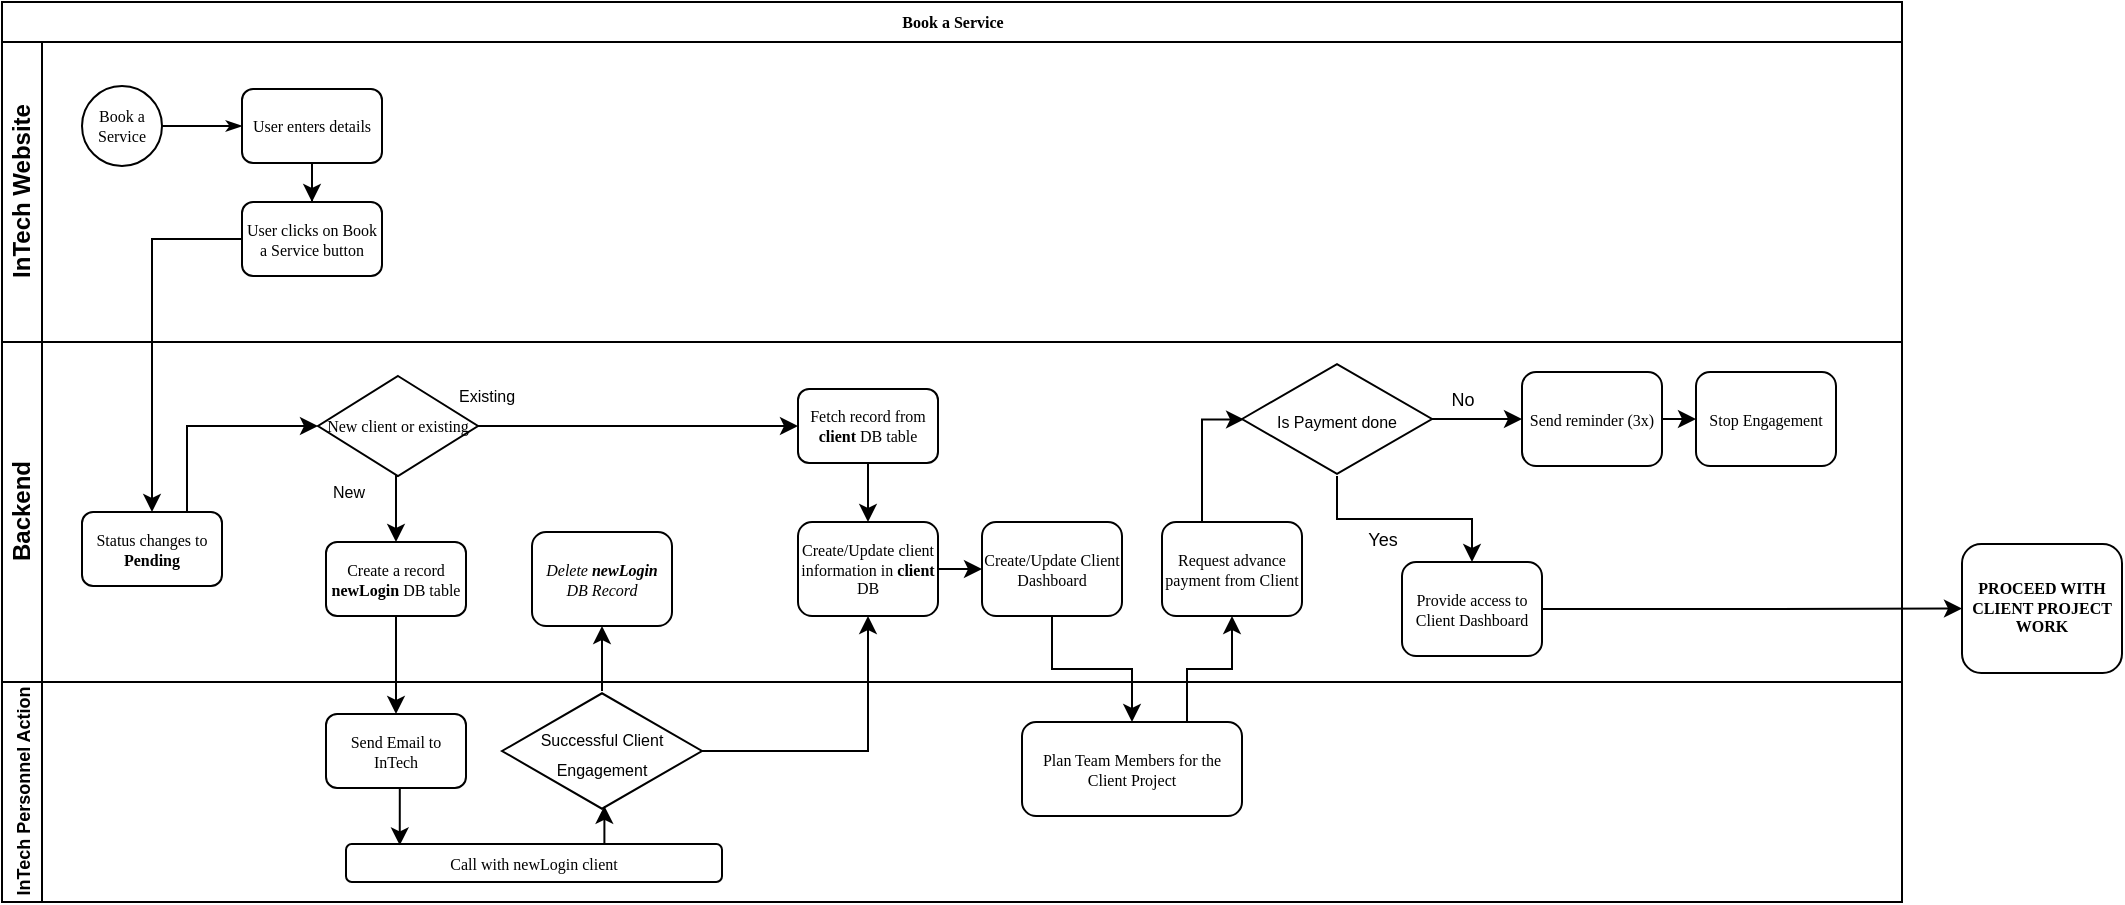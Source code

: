 <mxfile version="26.0.8" pages="2">
  <diagram name="Process Flow" id="c7488fd3-1785-93aa-aadb-54a6760d102a">
    <mxGraphModel dx="1504" dy="659" grid="1" gridSize="10" guides="1" tooltips="1" connect="1" arrows="1" fold="1" page="1" pageScale="1" pageWidth="1100" pageHeight="850" background="none" math="0" shadow="0">
      <root>
        <mxCell id="0" />
        <mxCell id="1" parent="0" />
        <mxCell id="2b4e8129b02d487f-1" value="Book a Service" style="swimlane;html=1;childLayout=stackLayout;horizontal=1;startSize=20;horizontalStack=0;rounded=0;shadow=0;labelBackgroundColor=none;strokeWidth=1;fontFamily=Verdana;fontSize=8;align=center;" parent="1" vertex="1">
          <mxGeometry x="180" y="70" width="950" height="450" as="geometry" />
        </mxCell>
        <mxCell id="2b4e8129b02d487f-2" value="InTech Website" style="swimlane;html=1;startSize=20;horizontal=0;" parent="2b4e8129b02d487f-1" vertex="1">
          <mxGeometry y="20" width="950" height="150" as="geometry" />
        </mxCell>
        <mxCell id="2b4e8129b02d487f-18" style="edgeStyle=orthogonalEdgeStyle;rounded=0;html=1;labelBackgroundColor=none;startArrow=none;startFill=0;startSize=5;endArrow=classicThin;endFill=1;endSize=5;jettySize=auto;orthogonalLoop=1;strokeWidth=1;fontFamily=Verdana;fontSize=8" parent="2b4e8129b02d487f-2" source="2b4e8129b02d487f-5" target="2b4e8129b02d487f-6" edge="1">
          <mxGeometry relative="1" as="geometry" />
        </mxCell>
        <mxCell id="2b4e8129b02d487f-5" value="Book a Service" style="ellipse;whiteSpace=wrap;html=1;rounded=0;shadow=0;labelBackgroundColor=none;strokeWidth=1;fontFamily=Verdana;fontSize=8;align=center;" parent="2b4e8129b02d487f-2" vertex="1">
          <mxGeometry x="40" y="22" width="40" height="40" as="geometry" />
        </mxCell>
        <mxCell id="29rGxsiHvWhulK1QkP6M-2" style="edgeStyle=orthogonalEdgeStyle;rounded=0;orthogonalLoop=1;jettySize=auto;html=1;exitX=0.5;exitY=1;exitDx=0;exitDy=0;" edge="1" parent="2b4e8129b02d487f-2" source="29rGxsiHvWhulK1QkP6M-1">
          <mxGeometry relative="1" as="geometry">
            <mxPoint x="155.053" y="90" as="targetPoint" />
          </mxGeometry>
        </mxCell>
        <mxCell id="2b4e8129b02d487f-6" value="User enters details" style="rounded=1;whiteSpace=wrap;html=1;shadow=0;labelBackgroundColor=none;strokeWidth=1;fontFamily=Verdana;fontSize=8;align=center;" parent="2b4e8129b02d487f-2" vertex="1">
          <mxGeometry x="120" y="23.5" width="70" height="37" as="geometry" />
        </mxCell>
        <mxCell id="29rGxsiHvWhulK1QkP6M-3" value="" style="edgeStyle=orthogonalEdgeStyle;rounded=0;orthogonalLoop=1;jettySize=auto;html=1;exitX=0.5;exitY=1;exitDx=0;exitDy=0;" edge="1" parent="2b4e8129b02d487f-2" source="2b4e8129b02d487f-6" target="29rGxsiHvWhulK1QkP6M-1">
          <mxGeometry relative="1" as="geometry">
            <mxPoint x="335.053" y="180" as="targetPoint" />
            <mxPoint x="335" y="150" as="sourcePoint" />
          </mxGeometry>
        </mxCell>
        <mxCell id="29rGxsiHvWhulK1QkP6M-1" value="User clicks on Book a Service button" style="rounded=1;whiteSpace=wrap;html=1;shadow=0;labelBackgroundColor=none;strokeWidth=1;fontFamily=Verdana;fontSize=8;align=center;" vertex="1" parent="2b4e8129b02d487f-2">
          <mxGeometry x="120" y="80.0" width="70" height="37" as="geometry" />
        </mxCell>
        <mxCell id="2b4e8129b02d487f-3" value="Backend" style="swimlane;html=1;startSize=20;horizontal=0;" parent="2b4e8129b02d487f-1" vertex="1">
          <mxGeometry y="170" width="950" height="170" as="geometry" />
        </mxCell>
        <mxCell id="2b4e8129b02d487f-12" value="Create a record &lt;b&gt;newLogin&lt;/b&gt; DB table" style="rounded=1;whiteSpace=wrap;html=1;shadow=0;labelBackgroundColor=none;strokeWidth=1;fontFamily=Verdana;fontSize=8;align=center;" parent="2b4e8129b02d487f-3" vertex="1">
          <mxGeometry x="162" y="100.0" width="70" height="37" as="geometry" />
        </mxCell>
        <mxCell id="29rGxsiHvWhulK1QkP6M-7" style="edgeStyle=orthogonalEdgeStyle;rounded=0;orthogonalLoop=1;jettySize=auto;html=1;exitX=0.5;exitY=1;exitDx=0;exitDy=0;exitPerimeter=0;entryX=0.5;entryY=0;entryDx=0;entryDy=0;" edge="1" parent="2b4e8129b02d487f-3" source="29rGxsiHvWhulK1QkP6M-5" target="2b4e8129b02d487f-12">
          <mxGeometry relative="1" as="geometry" />
        </mxCell>
        <mxCell id="29rGxsiHvWhulK1QkP6M-11" style="edgeStyle=orthogonalEdgeStyle;rounded=0;orthogonalLoop=1;jettySize=auto;html=1;exitX=1;exitY=0.5;exitDx=0;exitDy=0;exitPerimeter=0;entryX=0;entryY=0.5;entryDx=0;entryDy=0;" edge="1" parent="2b4e8129b02d487f-3" source="29rGxsiHvWhulK1QkP6M-5" target="29rGxsiHvWhulK1QkP6M-10">
          <mxGeometry relative="1" as="geometry" />
        </mxCell>
        <mxCell id="29rGxsiHvWhulK1QkP6M-5" value="New client or existing" style="strokeWidth=1;html=1;shape=mxgraph.flowchart.decision;whiteSpace=wrap;rounded=1;shadow=0;labelBackgroundColor=none;fontFamily=Verdana;fontSize=8;align=center;" vertex="1" parent="2b4e8129b02d487f-3">
          <mxGeometry x="158" y="17" width="80" height="50" as="geometry" />
        </mxCell>
        <mxCell id="29rGxsiHvWhulK1QkP6M-8" value="&lt;font style=&quot;font-size: 8px;&quot;&gt;New&lt;/font&gt;" style="text;html=1;align=center;verticalAlign=middle;resizable=0;points=[];autosize=1;strokeColor=none;fillColor=none;" vertex="1" parent="2b4e8129b02d487f-3">
          <mxGeometry x="153" y="58.5" width="40" height="30" as="geometry" />
        </mxCell>
        <mxCell id="29rGxsiHvWhulK1QkP6M-59" style="edgeStyle=orthogonalEdgeStyle;rounded=0;orthogonalLoop=1;jettySize=auto;html=1;exitX=0.5;exitY=1;exitDx=0;exitDy=0;entryX=0.5;entryY=0;entryDx=0;entryDy=0;" edge="1" parent="2b4e8129b02d487f-3" source="29rGxsiHvWhulK1QkP6M-10" target="29rGxsiHvWhulK1QkP6M-55">
          <mxGeometry relative="1" as="geometry" />
        </mxCell>
        <mxCell id="29rGxsiHvWhulK1QkP6M-10" value="Fetch record from &lt;b&gt;client&lt;/b&gt; DB table" style="rounded=1;whiteSpace=wrap;html=1;shadow=0;labelBackgroundColor=none;strokeWidth=1;fontFamily=Verdana;fontSize=8;align=center;" vertex="1" parent="2b4e8129b02d487f-3">
          <mxGeometry x="398" y="23.5" width="70" height="37" as="geometry" />
        </mxCell>
        <mxCell id="29rGxsiHvWhulK1QkP6M-65" style="edgeStyle=orthogonalEdgeStyle;rounded=0;orthogonalLoop=1;jettySize=auto;html=1;exitX=1;exitY=0.5;exitDx=0;exitDy=0;entryX=0;entryY=0.5;entryDx=0;entryDy=0;" edge="1" parent="2b4e8129b02d487f-3" source="29rGxsiHvWhulK1QkP6M-55" target="29rGxsiHvWhulK1QkP6M-62">
          <mxGeometry relative="1" as="geometry" />
        </mxCell>
        <mxCell id="29rGxsiHvWhulK1QkP6M-55" value="Create/Update client information in &lt;b&gt;client &lt;/b&gt;DB" style="rounded=1;whiteSpace=wrap;html=1;shadow=0;labelBackgroundColor=none;strokeWidth=1;fontFamily=Verdana;fontSize=8;align=center;" vertex="1" parent="2b4e8129b02d487f-3">
          <mxGeometry x="398" y="90" width="70" height="47" as="geometry" />
        </mxCell>
        <mxCell id="29rGxsiHvWhulK1QkP6M-60" value="&lt;i&gt;Delete &lt;b&gt;newLogin&lt;/b&gt; DB Record&lt;/i&gt;" style="rounded=1;whiteSpace=wrap;html=1;shadow=0;labelBackgroundColor=none;strokeWidth=1;fontFamily=Verdana;fontSize=8;align=center;" vertex="1" parent="2b4e8129b02d487f-3">
          <mxGeometry x="265" y="95" width="70" height="47" as="geometry" />
        </mxCell>
        <mxCell id="29rGxsiHvWhulK1QkP6M-62" value="Create/Update Client Dashboard" style="rounded=1;whiteSpace=wrap;html=1;shadow=0;labelBackgroundColor=none;strokeWidth=1;fontFamily=Verdana;fontSize=8;align=center;" vertex="1" parent="2b4e8129b02d487f-3">
          <mxGeometry x="490" y="90" width="70" height="47" as="geometry" />
        </mxCell>
        <mxCell id="29rGxsiHvWhulK1QkP6M-71" style="edgeStyle=orthogonalEdgeStyle;rounded=0;orthogonalLoop=1;jettySize=auto;html=1;exitX=0.5;exitY=0;exitDx=0;exitDy=0;entryX=0.011;entryY=0.504;entryDx=0;entryDy=0;entryPerimeter=0;" edge="1" parent="2b4e8129b02d487f-3" source="29rGxsiHvWhulK1QkP6M-66" target="29rGxsiHvWhulK1QkP6M-69">
          <mxGeometry relative="1" as="geometry">
            <Array as="points">
              <mxPoint x="600" y="90" />
              <mxPoint x="600" y="39" />
            </Array>
          </mxGeometry>
        </mxCell>
        <mxCell id="29rGxsiHvWhulK1QkP6M-66" value="Request advance payment from Client" style="rounded=1;whiteSpace=wrap;html=1;shadow=0;labelBackgroundColor=none;strokeWidth=1;fontFamily=Verdana;fontSize=8;align=center;" vertex="1" parent="2b4e8129b02d487f-3">
          <mxGeometry x="580" y="90" width="70" height="47" as="geometry" />
        </mxCell>
        <mxCell id="29rGxsiHvWhulK1QkP6M-79" value="" style="edgeStyle=orthogonalEdgeStyle;rounded=0;orthogonalLoop=1;jettySize=auto;html=1;" edge="1" parent="2b4e8129b02d487f-3" source="29rGxsiHvWhulK1QkP6M-69" target="29rGxsiHvWhulK1QkP6M-76">
          <mxGeometry relative="1" as="geometry" />
        </mxCell>
        <mxCell id="29rGxsiHvWhulK1QkP6M-69" value="&lt;font style=&quot;font-size: 8px;&quot;&gt;Is Payment done&lt;/font&gt;" style="html=1;whiteSpace=wrap;aspect=fixed;shape=isoRectangle;" vertex="1" parent="2b4e8129b02d487f-3">
          <mxGeometry x="620" y="10" width="95" height="57" as="geometry" />
        </mxCell>
        <mxCell id="29rGxsiHvWhulK1QkP6M-75" value="&lt;font style=&quot;font-size: 9px;&quot;&gt;No&lt;/font&gt;" style="text;html=1;align=center;verticalAlign=middle;resizable=0;points=[];autosize=1;strokeColor=none;fillColor=none;" vertex="1" parent="2b4e8129b02d487f-3">
          <mxGeometry x="710" y="13" width="40" height="30" as="geometry" />
        </mxCell>
        <mxCell id="29rGxsiHvWhulK1QkP6M-82" style="edgeStyle=orthogonalEdgeStyle;rounded=0;orthogonalLoop=1;jettySize=auto;html=1;exitX=1;exitY=0.5;exitDx=0;exitDy=0;entryX=0;entryY=0.5;entryDx=0;entryDy=0;" edge="1" parent="2b4e8129b02d487f-3" source="29rGxsiHvWhulK1QkP6M-76" target="29rGxsiHvWhulK1QkP6M-81">
          <mxGeometry relative="1" as="geometry" />
        </mxCell>
        <mxCell id="29rGxsiHvWhulK1QkP6M-76" value="Send reminder (3x)" style="rounded=1;whiteSpace=wrap;html=1;shadow=0;labelBackgroundColor=none;strokeWidth=1;fontFamily=Verdana;fontSize=8;align=center;" vertex="1" parent="2b4e8129b02d487f-3">
          <mxGeometry x="760" y="15" width="70" height="47" as="geometry" />
        </mxCell>
        <mxCell id="29rGxsiHvWhulK1QkP6M-74" value="&lt;font style=&quot;font-size: 9px;&quot;&gt;Yes&lt;/font&gt;" style="text;html=1;align=center;verticalAlign=middle;resizable=0;points=[];autosize=1;strokeColor=none;fillColor=none;" vertex="1" parent="2b4e8129b02d487f-3">
          <mxGeometry x="670" y="82.5" width="40" height="30" as="geometry" />
        </mxCell>
        <mxCell id="29rGxsiHvWhulK1QkP6M-72" value="Provide access to Client Dashboard" style="rounded=1;whiteSpace=wrap;html=1;shadow=0;labelBackgroundColor=none;strokeWidth=1;fontFamily=Verdana;fontSize=8;align=center;" vertex="1" parent="2b4e8129b02d487f-3">
          <mxGeometry x="700" y="110" width="70" height="47" as="geometry" />
        </mxCell>
        <mxCell id="29rGxsiHvWhulK1QkP6M-73" value="" style="edgeStyle=orthogonalEdgeStyle;rounded=0;orthogonalLoop=1;jettySize=auto;html=1;" edge="1" parent="2b4e8129b02d487f-3" source="29rGxsiHvWhulK1QkP6M-69" target="29rGxsiHvWhulK1QkP6M-72">
          <mxGeometry relative="1" as="geometry" />
        </mxCell>
        <mxCell id="29rGxsiHvWhulK1QkP6M-81" value="Stop Engagement" style="rounded=1;whiteSpace=wrap;html=1;shadow=0;labelBackgroundColor=none;strokeWidth=1;fontFamily=Verdana;fontSize=8;align=center;" vertex="1" parent="2b4e8129b02d487f-3">
          <mxGeometry x="847" y="15" width="70" height="47" as="geometry" />
        </mxCell>
        <mxCell id="2b4e8129b02d487f-4" value="&lt;font style=&quot;font-size: 9px;&quot;&gt;InTech Personnel Action&lt;/font&gt;" style="swimlane;html=1;startSize=20;horizontal=0;" parent="2b4e8129b02d487f-1" vertex="1">
          <mxGeometry y="340" width="950" height="110" as="geometry" />
        </mxCell>
        <mxCell id="29rGxsiHvWhulK1QkP6M-13" value="Send Email to InTech" style="rounded=1;whiteSpace=wrap;html=1;shadow=0;labelBackgroundColor=none;strokeWidth=1;fontFamily=Verdana;fontSize=8;align=center;" vertex="1" parent="2b4e8129b02d487f-4">
          <mxGeometry x="162" y="16.0" width="70" height="37" as="geometry" />
        </mxCell>
        <mxCell id="29rGxsiHvWhulK1QkP6M-48" value="Status changes to &lt;b&gt;Pending&lt;/b&gt;" style="rounded=1;whiteSpace=wrap;html=1;shadow=0;labelBackgroundColor=none;strokeWidth=1;fontFamily=Verdana;fontSize=8;align=center;" vertex="1" parent="2b4e8129b02d487f-4">
          <mxGeometry x="40" y="-85" width="70" height="37" as="geometry" />
        </mxCell>
        <mxCell id="29rGxsiHvWhulK1QkP6M-53" value="&lt;font style=&quot;font-size: 8px;&quot;&gt;Successful Client Engagement&lt;/font&gt;" style="html=1;whiteSpace=wrap;aspect=fixed;shape=isoRectangle;" vertex="1" parent="2b4e8129b02d487f-4">
          <mxGeometry x="250" y="4.5" width="100" height="60" as="geometry" />
        </mxCell>
        <mxCell id="29rGxsiHvWhulK1QkP6M-63" value="Plan Team Members for the Client Project" style="rounded=1;whiteSpace=wrap;html=1;shadow=0;labelBackgroundColor=none;strokeWidth=1;fontFamily=Verdana;fontSize=8;align=center;" vertex="1" parent="2b4e8129b02d487f-4">
          <mxGeometry x="510" y="20" width="110" height="47" as="geometry" />
        </mxCell>
        <mxCell id="29rGxsiHvWhulK1QkP6M-15" style="edgeStyle=orthogonalEdgeStyle;rounded=0;orthogonalLoop=1;jettySize=auto;html=1;exitX=0.5;exitY=1;exitDx=0;exitDy=0;" edge="1" parent="2b4e8129b02d487f-1" source="2b4e8129b02d487f-12" target="29rGxsiHvWhulK1QkP6M-13">
          <mxGeometry relative="1" as="geometry" />
        </mxCell>
        <mxCell id="29rGxsiHvWhulK1QkP6M-49" style="edgeStyle=orthogonalEdgeStyle;rounded=0;orthogonalLoop=1;jettySize=auto;html=1;exitX=0;exitY=0.5;exitDx=0;exitDy=0;" edge="1" parent="2b4e8129b02d487f-1" source="29rGxsiHvWhulK1QkP6M-1" target="29rGxsiHvWhulK1QkP6M-48">
          <mxGeometry relative="1" as="geometry" />
        </mxCell>
        <mxCell id="29rGxsiHvWhulK1QkP6M-50" style="edgeStyle=orthogonalEdgeStyle;rounded=0;orthogonalLoop=1;jettySize=auto;html=1;exitX=0.75;exitY=0;exitDx=0;exitDy=0;entryX=0;entryY=0.5;entryDx=0;entryDy=0;entryPerimeter=0;" edge="1" parent="2b4e8129b02d487f-1" source="29rGxsiHvWhulK1QkP6M-48" target="29rGxsiHvWhulK1QkP6M-5">
          <mxGeometry relative="1" as="geometry" />
        </mxCell>
        <mxCell id="29rGxsiHvWhulK1QkP6M-57" value="" style="edgeStyle=orthogonalEdgeStyle;rounded=0;orthogonalLoop=1;jettySize=auto;html=1;" edge="1" parent="2b4e8129b02d487f-1" source="29rGxsiHvWhulK1QkP6M-53" target="29rGxsiHvWhulK1QkP6M-55">
          <mxGeometry relative="1" as="geometry" />
        </mxCell>
        <mxCell id="29rGxsiHvWhulK1QkP6M-61" value="" style="edgeStyle=orthogonalEdgeStyle;rounded=0;orthogonalLoop=1;jettySize=auto;html=1;" edge="1" parent="2b4e8129b02d487f-1" source="29rGxsiHvWhulK1QkP6M-53" target="29rGxsiHvWhulK1QkP6M-60">
          <mxGeometry relative="1" as="geometry" />
        </mxCell>
        <mxCell id="29rGxsiHvWhulK1QkP6M-64" value="" style="edgeStyle=orthogonalEdgeStyle;rounded=0;orthogonalLoop=1;jettySize=auto;html=1;" edge="1" parent="2b4e8129b02d487f-1" source="29rGxsiHvWhulK1QkP6M-62" target="29rGxsiHvWhulK1QkP6M-63">
          <mxGeometry relative="1" as="geometry" />
        </mxCell>
        <mxCell id="29rGxsiHvWhulK1QkP6M-67" style="edgeStyle=orthogonalEdgeStyle;rounded=0;orthogonalLoop=1;jettySize=auto;html=1;exitX=0.75;exitY=0;exitDx=0;exitDy=0;entryX=0.5;entryY=1;entryDx=0;entryDy=0;" edge="1" parent="2b4e8129b02d487f-1" source="29rGxsiHvWhulK1QkP6M-63" target="29rGxsiHvWhulK1QkP6M-66">
          <mxGeometry relative="1" as="geometry" />
        </mxCell>
        <mxCell id="29rGxsiHvWhulK1QkP6M-12" value="&lt;font style=&quot;font-size: 8px;&quot;&gt;Existing&lt;/font&gt;" style="text;html=1;align=center;verticalAlign=middle;resizable=0;points=[];autosize=1;strokeColor=none;fillColor=none;" vertex="1" parent="1">
          <mxGeometry x="397" y="251" width="50" height="30" as="geometry" />
        </mxCell>
        <mxCell id="29rGxsiHvWhulK1QkP6M-51" value="Call with newLogin client" style="rounded=1;whiteSpace=wrap;html=1;shadow=0;labelBackgroundColor=none;strokeWidth=1;fontFamily=Verdana;fontSize=8;align=center;" vertex="1" parent="1">
          <mxGeometry x="352" y="491" width="188" height="19" as="geometry" />
        </mxCell>
        <mxCell id="29rGxsiHvWhulK1QkP6M-52" style="edgeStyle=orthogonalEdgeStyle;rounded=0;orthogonalLoop=1;jettySize=auto;html=1;exitX=0.5;exitY=1;exitDx=0;exitDy=0;entryX=0.143;entryY=0.036;entryDx=0;entryDy=0;entryPerimeter=0;" edge="1" parent="1" source="29rGxsiHvWhulK1QkP6M-13" target="29rGxsiHvWhulK1QkP6M-51">
          <mxGeometry relative="1" as="geometry">
            <mxPoint x="377.222" y="530" as="targetPoint" />
          </mxGeometry>
        </mxCell>
        <mxCell id="29rGxsiHvWhulK1QkP6M-54" style="edgeStyle=orthogonalEdgeStyle;rounded=0;orthogonalLoop=1;jettySize=auto;html=1;exitX=0.75;exitY=0;exitDx=0;exitDy=0;entryX=0.512;entryY=0.957;entryDx=0;entryDy=0;entryPerimeter=0;" edge="1" parent="1" source="29rGxsiHvWhulK1QkP6M-51" target="29rGxsiHvWhulK1QkP6M-53">
          <mxGeometry relative="1" as="geometry" />
        </mxCell>
        <mxCell id="29rGxsiHvWhulK1QkP6M-83" value="&lt;b&gt;PROCEED WITH CLIENT PROJECT WORK&lt;/b&gt;" style="rounded=1;whiteSpace=wrap;html=1;shadow=0;labelBackgroundColor=none;strokeWidth=1;fontFamily=Verdana;fontSize=8;align=center;" vertex="1" parent="1">
          <mxGeometry x="1160" y="341" width="80" height="64.5" as="geometry" />
        </mxCell>
        <mxCell id="29rGxsiHvWhulK1QkP6M-84" style="edgeStyle=orthogonalEdgeStyle;rounded=0;orthogonalLoop=1;jettySize=auto;html=1;entryX=0;entryY=0.5;entryDx=0;entryDy=0;" edge="1" parent="1" source="29rGxsiHvWhulK1QkP6M-72" target="29rGxsiHvWhulK1QkP6M-83">
          <mxGeometry relative="1" as="geometry">
            <mxPoint x="1150" y="320" as="targetPoint" />
          </mxGeometry>
        </mxCell>
      </root>
    </mxGraphModel>
  </diagram>
  <diagram id="VXn8a8a65DjI8EwD2UPY" name="High Level Architecture">
    <mxGraphModel dx="787" dy="527" grid="1" gridSize="10" guides="1" tooltips="1" connect="1" arrows="1" fold="1" page="1" pageScale="1" pageWidth="850" pageHeight="1100" math="0" shadow="0">
      <root>
        <mxCell id="0" />
        <mxCell id="1" parent="0" />
        <mxCell id="tnqltw2Oe12XkUpoQHuS-14" style="edgeStyle=orthogonalEdgeStyle;rounded=0;orthogonalLoop=1;jettySize=auto;html=1;exitX=0.5;exitY=1;exitDx=0;exitDy=0;" edge="1" parent="1" source="tnqltw2Oe12XkUpoQHuS-6">
          <mxGeometry relative="1" as="geometry">
            <mxPoint x="550" y="470" as="targetPoint" />
          </mxGeometry>
        </mxCell>
        <mxCell id="tnqltw2Oe12XkUpoQHuS-6" value="InTech System" style="swimlane;whiteSpace=wrap;html=1;" vertex="1" parent="1">
          <mxGeometry x="300" y="300" width="218" height="90" as="geometry" />
        </mxCell>
        <mxCell id="tnqltw2Oe12XkUpoQHuS-9" value="Payment Gateway" style="swimlane;whiteSpace=wrap;html=1;" vertex="1" parent="1">
          <mxGeometry x="170" y="470" width="185" height="90" as="geometry" />
        </mxCell>
        <mxCell id="tnqltw2Oe12XkUpoQHuS-10" value="Email System" style="swimlane;whiteSpace=wrap;html=1;" vertex="1" parent="1">
          <mxGeometry x="460" y="470" width="185" height="90" as="geometry" />
        </mxCell>
        <mxCell id="tnqltw2Oe12XkUpoQHuS-12" value="Send Notifications &amp;amp; Email" style="text;html=1;align=center;verticalAlign=middle;resizable=0;points=[];autosize=1;strokeColor=none;fillColor=none;" vertex="1" parent="tnqltw2Oe12XkUpoQHuS-10">
          <mxGeometry x="12.5" y="40" width="160" height="30" as="geometry" />
        </mxCell>
        <mxCell id="tnqltw2Oe12XkUpoQHuS-11" value="Process Payments" style="text;html=1;align=center;verticalAlign=middle;resizable=0;points=[];autosize=1;strokeColor=none;fillColor=none;" vertex="1" parent="1">
          <mxGeometry x="200" y="508" width="120" height="30" as="geometry" />
        </mxCell>
        <mxCell id="tnqltw2Oe12XkUpoQHuS-13" style="edgeStyle=orthogonalEdgeStyle;rounded=0;orthogonalLoop=1;jettySize=auto;html=1;exitX=0.5;exitY=1;exitDx=0;exitDy=0;entryX=0.627;entryY=-0.044;entryDx=0;entryDy=0;entryPerimeter=0;" edge="1" parent="1" source="tnqltw2Oe12XkUpoQHuS-6" target="tnqltw2Oe12XkUpoQHuS-9">
          <mxGeometry relative="1" as="geometry" />
        </mxCell>
        <mxCell id="tnqltw2Oe12XkUpoQHuS-23" value="" style="shape=step;perimeter=stepPerimeter;whiteSpace=wrap;html=1;fixedSize=1;" vertex="1" parent="1">
          <mxGeometry x="240" y="680" width="290" height="180" as="geometry" />
        </mxCell>
        <mxCell id="tnqltw2Oe12XkUpoQHuS-24" value="Subscription Model" style="shape=parallelogram;perimeter=parallelogramPerimeter;whiteSpace=wrap;html=1;fixedSize=1;" vertex="1" parent="1">
          <mxGeometry x="300" y="720" width="160" height="42" as="geometry" />
        </mxCell>
        <mxCell id="tnqltw2Oe12XkUpoQHuS-25" value="One Time Service" style="shape=parallelogram;perimeter=parallelogramPerimeter;whiteSpace=wrap;html=1;fixedSize=1;" vertex="1" parent="1">
          <mxGeometry x="290" y="772" width="160" height="42" as="geometry" />
        </mxCell>
        <mxCell id="tnqltw2Oe12XkUpoQHuS-26" value="Payment Model" style="ellipse;whiteSpace=wrap;html=1;" vertex="1" parent="1">
          <mxGeometry x="200" y="640" width="140" height="60" as="geometry" />
        </mxCell>
        <mxCell id="tnqltw2Oe12XkUpoQHuS-27" value="" style="shape=step;perimeter=stepPerimeter;whiteSpace=wrap;html=1;fixedSize=1;" vertex="1" parent="1">
          <mxGeometry x="240" y="930" width="290" height="180" as="geometry" />
        </mxCell>
        <mxCell id="tnqltw2Oe12XkUpoQHuS-28" value="Existing Customer" style="shape=parallelogram;perimeter=parallelogramPerimeter;whiteSpace=wrap;html=1;fixedSize=1;" vertex="1" parent="1">
          <mxGeometry x="300" y="970" width="160" height="42" as="geometry" />
        </mxCell>
        <mxCell id="tnqltw2Oe12XkUpoQHuS-29" value="New Customer" style="shape=parallelogram;perimeter=parallelogramPerimeter;whiteSpace=wrap;html=1;fixedSize=1;" vertex="1" parent="1">
          <mxGeometry x="290" y="1022" width="160" height="42" as="geometry" />
        </mxCell>
        <mxCell id="tnqltw2Oe12XkUpoQHuS-30" value="Client Model" style="ellipse;whiteSpace=wrap;html=1;" vertex="1" parent="1">
          <mxGeometry x="200" y="890" width="140" height="60" as="geometry" />
        </mxCell>
        <mxCell id="tnqltw2Oe12XkUpoQHuS-32" value="" style="swimlane;startSize=0;fillColor=#f5f5f5;fontColor=#333333;strokeColor=#666666;gradientColor=default;" vertex="1" parent="1">
          <mxGeometry x="120" y="100" width="570" height="1040" as="geometry" />
        </mxCell>
        <mxCell id="tnqltw2Oe12XkUpoQHuS-34" value="" style="shape=umlActor;verticalLabelPosition=bottom;verticalAlign=top;html=1;outlineConnect=0;" vertex="1" parent="tnqltw2Oe12XkUpoQHuS-32">
          <mxGeometry x="411" y="84" width="30" height="60" as="geometry" />
        </mxCell>
        <mxCell id="tnqltw2Oe12XkUpoQHuS-37" value="" style="shape=umlActor;verticalLabelPosition=bottom;verticalAlign=top;html=1;outlineConnect=0;" vertex="1" parent="tnqltw2Oe12XkUpoQHuS-32">
          <mxGeometry x="465" y="99" width="30" height="60" as="geometry" />
        </mxCell>
        <mxCell id="tnqltw2Oe12XkUpoQHuS-36" value="" style="shape=umlActor;verticalLabelPosition=bottom;verticalAlign=top;html=1;outlineConnect=0;" vertex="1" parent="tnqltw2Oe12XkUpoQHuS-32">
          <mxGeometry x="441" y="70" width="30" height="60" as="geometry" />
        </mxCell>
        <mxCell id="tnqltw2Oe12XkUpoQHuS-35" value="InTech Team" style="shape=umlActor;verticalLabelPosition=bottom;verticalAlign=top;html=1;outlineConnect=0;" vertex="1" parent="tnqltw2Oe12XkUpoQHuS-32">
          <mxGeometry x="430" y="99" width="30" height="60" as="geometry" />
        </mxCell>
        <mxCell id="tnqltw2Oe12XkUpoQHuS-1" value="Customer" style="shape=umlActor;verticalLabelPosition=bottom;verticalAlign=top;html=1;outlineConnect=0;" vertex="1" parent="tnqltw2Oe12XkUpoQHuS-32">
          <mxGeometry x="130" y="90" width="30" height="60" as="geometry" />
        </mxCell>
        <mxCell id="tnqltw2Oe12XkUpoQHuS-53" value="Dashboard" style="text;html=1;align=center;verticalAlign=middle;resizable=0;points=[];autosize=1;strokeColor=default;fillColor=none;" vertex="1" parent="tnqltw2Oe12XkUpoQHuS-32">
          <mxGeometry x="200" y="230" width="80" height="30" as="geometry" />
        </mxCell>
        <mxCell id="tnqltw2Oe12XkUpoQHuS-15" value="Book a Service" style="text;html=1;align=center;verticalAlign=middle;resizable=0;points=[];autosize=1;strokeColor=default;fillColor=none;" vertex="1" parent="tnqltw2Oe12XkUpoQHuS-32">
          <mxGeometry x="291" y="250" width="100" height="30" as="geometry" />
        </mxCell>
        <mxCell id="tnqltw2Oe12XkUpoQHuS-54" value="&lt;i&gt;&lt;font style=&quot;font-size: 6px;&quot;&gt;Books a Service, views work dashboard, requests service&lt;/font&gt;&lt;/i&gt;" style="text;html=1;align=center;verticalAlign=middle;resizable=0;points=[];autosize=1;strokeColor=none;fillColor=none;" vertex="1" parent="tnqltw2Oe12XkUpoQHuS-32">
          <mxGeometry x="111" y="170" width="180" height="30" as="geometry" />
        </mxCell>
        <mxCell id="tnqltw2Oe12XkUpoQHuS-55" value="&lt;i&gt;&lt;font style=&quot;font-size: 6px;&quot;&gt;Views and updates dashboard, tracks action items&lt;/font&gt;&lt;/i&gt;" style="text;html=1;align=center;verticalAlign=middle;resizable=0;points=[];autosize=1;strokeColor=none;fillColor=none;" vertex="1" parent="tnqltw2Oe12XkUpoQHuS-32">
          <mxGeometry x="305" y="170" width="160" height="30" as="geometry" />
        </mxCell>
        <mxCell id="tnqltw2Oe12XkUpoQHuS-33" value="&lt;b&gt;C1&lt;/b&gt;" style="ellipse;whiteSpace=wrap;html=1;" vertex="1" parent="1">
          <mxGeometry x="80" y="70" width="120" height="50" as="geometry" />
        </mxCell>
        <mxCell id="tnqltw2Oe12XkUpoQHuS-51" value="" style="endArrow=classic;html=1;rounded=0;exitX=1;exitY=1;exitDx=0;exitDy=0;exitPerimeter=0;entryX=0.25;entryY=0;entryDx=0;entryDy=0;" edge="1" parent="1" source="tnqltw2Oe12XkUpoQHuS-1" target="tnqltw2Oe12XkUpoQHuS-6">
          <mxGeometry width="50" height="50" relative="1" as="geometry">
            <mxPoint x="370" y="340" as="sourcePoint" />
            <mxPoint x="420" y="290" as="targetPoint" />
          </mxGeometry>
        </mxCell>
        <mxCell id="tnqltw2Oe12XkUpoQHuS-52" value="" style="endArrow=classic;html=1;rounded=0;entryX=0.788;entryY=-0.008;entryDx=0;entryDy=0;entryPerimeter=0;" edge="1" parent="1" source="tnqltw2Oe12XkUpoQHuS-34" target="tnqltw2Oe12XkUpoQHuS-6">
          <mxGeometry width="50" height="50" relative="1" as="geometry">
            <mxPoint x="290" y="260" as="sourcePoint" />
            <mxPoint x="389" y="310" as="targetPoint" />
          </mxGeometry>
        </mxCell>
        <mxCell id="tnqltw2Oe12XkUpoQHuS-56" value="" style="shape=umlActor;verticalLabelPosition=bottom;verticalAlign=top;html=1;outlineConnect=0;" vertex="1" parent="1">
          <mxGeometry x="507.5" y="1274" width="30" height="60" as="geometry" />
        </mxCell>
        <mxCell id="tnqltw2Oe12XkUpoQHuS-57" value="" style="shape=umlActor;verticalLabelPosition=bottom;verticalAlign=top;html=1;outlineConnect=0;" vertex="1" parent="1">
          <mxGeometry x="561.5" y="1289" width="30" height="60" as="geometry" />
        </mxCell>
        <mxCell id="tnqltw2Oe12XkUpoQHuS-58" value="" style="shape=umlActor;verticalLabelPosition=bottom;verticalAlign=top;html=1;outlineConnect=0;" vertex="1" parent="1">
          <mxGeometry x="537.5" y="1260" width="30" height="60" as="geometry" />
        </mxCell>
        <mxCell id="tnqltw2Oe12XkUpoQHuS-59" value="InTech Team" style="shape=umlActor;verticalLabelPosition=bottom;verticalAlign=top;html=1;outlineConnect=0;" vertex="1" parent="1">
          <mxGeometry x="526.5" y="1289" width="30" height="60" as="geometry" />
        </mxCell>
        <mxCell id="tnqltw2Oe12XkUpoQHuS-60" value="Customer" style="shape=umlActor;verticalLabelPosition=bottom;verticalAlign=top;html=1;outlineConnect=0;" vertex="1" parent="1">
          <mxGeometry x="226.5" y="1280" width="30" height="60" as="geometry" />
        </mxCell>
      </root>
    </mxGraphModel>
  </diagram>
</mxfile>
